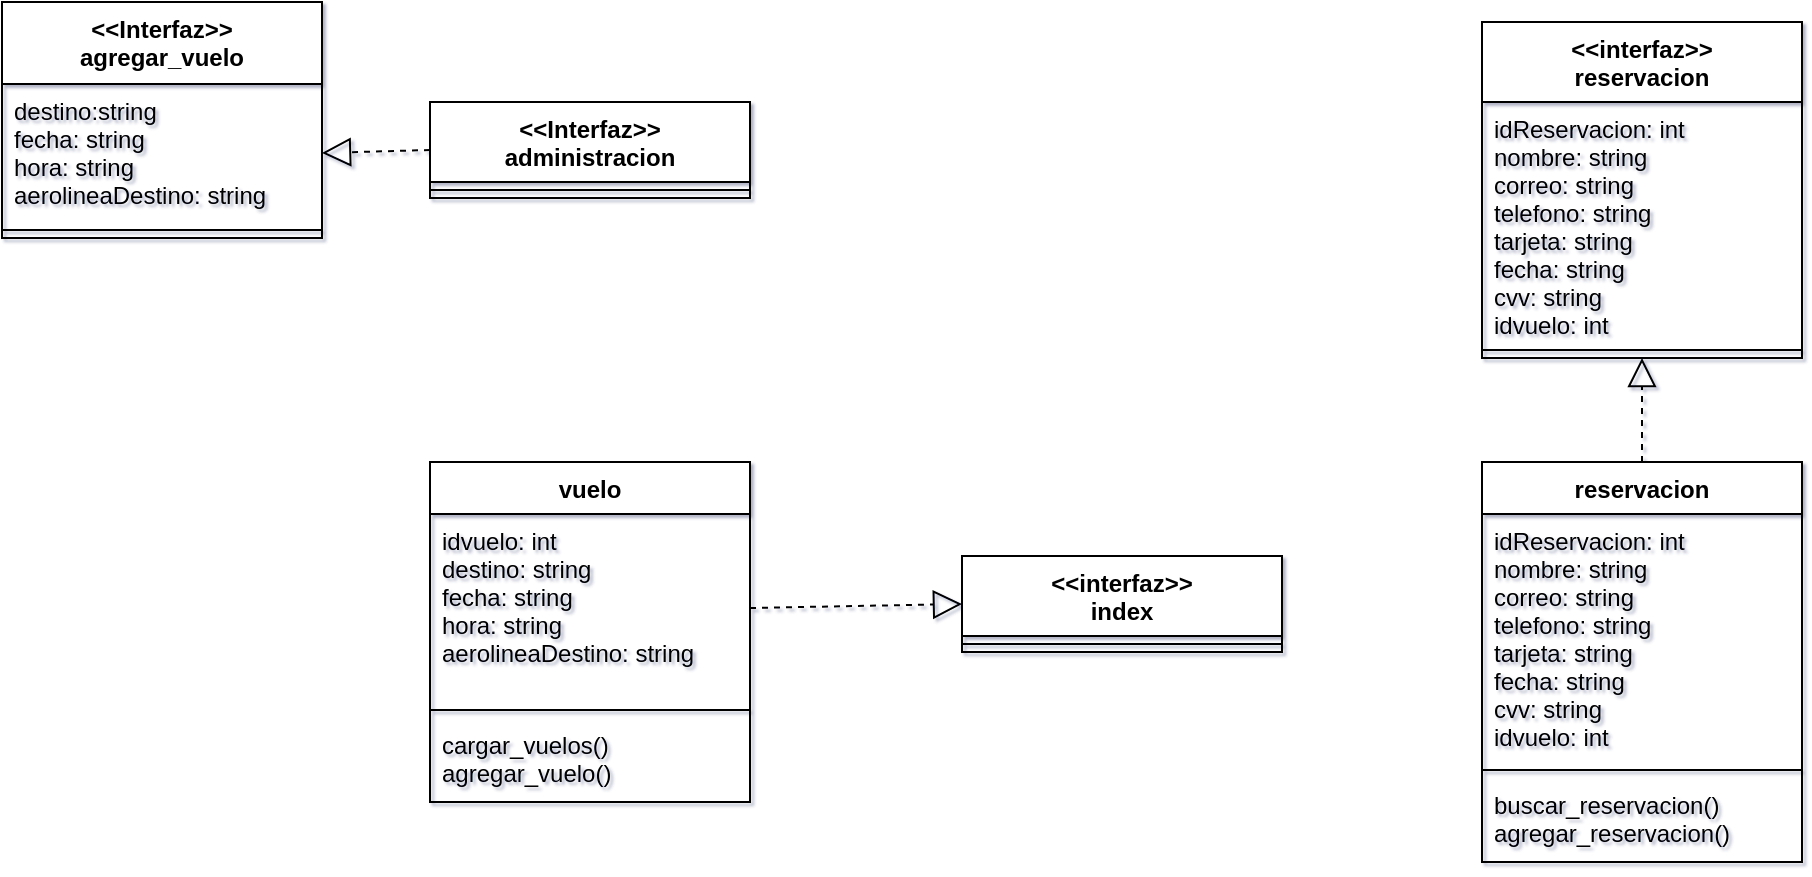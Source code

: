<mxfile version="17.4.6" type="device"><diagram id="C5RBs43oDa-KdzZeNtuy" name="Page-1"><mxGraphModel dx="1422" dy="804" grid="1" gridSize="10" guides="1" tooltips="1" connect="1" arrows="1" fold="1" page="1" pageScale="1" pageWidth="827" pageHeight="1169" math="0" shadow="1"><root><mxCell id="WIyWlLk6GJQsqaUBKTNV-0"/><mxCell id="WIyWlLk6GJQsqaUBKTNV-1" parent="WIyWlLk6GJQsqaUBKTNV-0"/><mxCell id="2_cbUMq87Ml-LNzwtGIp-0" value="vuelo" style="swimlane;fontStyle=1;align=center;verticalAlign=top;childLayout=stackLayout;horizontal=1;startSize=26;horizontalStack=0;resizeParent=1;resizeParentMax=0;resizeLast=0;collapsible=1;marginBottom=0;" vertex="1" parent="WIyWlLk6GJQsqaUBKTNV-1"><mxGeometry x="254" y="490" width="160" height="170" as="geometry"/></mxCell><mxCell id="2_cbUMq87Ml-LNzwtGIp-1" value="idvuelo: int&#10;destino: string&#10;fecha: string&#10;hora: string&#10;aerolineaDestino: string&#10;" style="text;strokeColor=none;fillColor=none;align=left;verticalAlign=top;spacingLeft=4;spacingRight=4;overflow=hidden;rotatable=0;points=[[0,0.5],[1,0.5]];portConstraint=eastwest;" vertex="1" parent="2_cbUMq87Ml-LNzwtGIp-0"><mxGeometry y="26" width="160" height="94" as="geometry"/></mxCell><mxCell id="2_cbUMq87Ml-LNzwtGIp-2" value="" style="line;strokeWidth=1;fillColor=none;align=left;verticalAlign=middle;spacingTop=-1;spacingLeft=3;spacingRight=3;rotatable=0;labelPosition=right;points=[];portConstraint=eastwest;" vertex="1" parent="2_cbUMq87Ml-LNzwtGIp-0"><mxGeometry y="120" width="160" height="8" as="geometry"/></mxCell><mxCell id="2_cbUMq87Ml-LNzwtGIp-3" value="cargar_vuelos()&#10;agregar_vuelo()" style="text;strokeColor=none;fillColor=none;align=left;verticalAlign=top;spacingLeft=4;spacingRight=4;overflow=hidden;rotatable=0;points=[[0,0.5],[1,0.5]];portConstraint=eastwest;" vertex="1" parent="2_cbUMq87Ml-LNzwtGIp-0"><mxGeometry y="128" width="160" height="42" as="geometry"/></mxCell><mxCell id="2_cbUMq87Ml-LNzwtGIp-4" value="&lt;&lt;Interfaz&gt;&gt;&#10;administracion" style="swimlane;fontStyle=1;align=center;verticalAlign=top;childLayout=stackLayout;horizontal=1;startSize=40;horizontalStack=0;resizeParent=1;resizeParentMax=0;resizeLast=0;collapsible=1;marginBottom=0;" vertex="1" parent="WIyWlLk6GJQsqaUBKTNV-1"><mxGeometry x="254" y="310" width="160" height="48" as="geometry"/></mxCell><mxCell id="2_cbUMq87Ml-LNzwtGIp-6" value="" style="line;strokeWidth=1;fillColor=none;align=left;verticalAlign=middle;spacingTop=-1;spacingLeft=3;spacingRight=3;rotatable=0;labelPosition=right;points=[];portConstraint=eastwest;" vertex="1" parent="2_cbUMq87Ml-LNzwtGIp-4"><mxGeometry y="40" width="160" height="8" as="geometry"/></mxCell><mxCell id="2_cbUMq87Ml-LNzwtGIp-10" value="&lt;&lt;Interfaz&gt;&gt;&#10;agregar_vuelo" style="swimlane;fontStyle=1;align=center;verticalAlign=top;childLayout=stackLayout;horizontal=1;startSize=41;horizontalStack=0;resizeParent=1;resizeParentMax=0;resizeLast=0;collapsible=1;marginBottom=0;" vertex="1" parent="WIyWlLk6GJQsqaUBKTNV-1"><mxGeometry x="40" y="260" width="160" height="118" as="geometry"/></mxCell><mxCell id="2_cbUMq87Ml-LNzwtGIp-11" value="destino:string&#10;fecha: string&#10;hora: string&#10;aerolineaDestino: string" style="text;strokeColor=none;fillColor=none;align=left;verticalAlign=top;spacingLeft=4;spacingRight=4;overflow=hidden;rotatable=0;points=[[0,0.5],[1,0.5]];portConstraint=eastwest;" vertex="1" parent="2_cbUMq87Ml-LNzwtGIp-10"><mxGeometry y="41" width="160" height="69" as="geometry"/></mxCell><mxCell id="2_cbUMq87Ml-LNzwtGIp-12" value="" style="line;strokeWidth=1;fillColor=none;align=left;verticalAlign=middle;spacingTop=-1;spacingLeft=3;spacingRight=3;rotatable=0;labelPosition=right;points=[];portConstraint=eastwest;" vertex="1" parent="2_cbUMq87Ml-LNzwtGIp-10"><mxGeometry y="110" width="160" height="8" as="geometry"/></mxCell><mxCell id="2_cbUMq87Ml-LNzwtGIp-15" value="" style="endArrow=block;dashed=1;endFill=0;endSize=12;html=1;rounded=0;exitX=0;exitY=0.5;exitDx=0;exitDy=0;entryX=1;entryY=0.5;entryDx=0;entryDy=0;" edge="1" parent="WIyWlLk6GJQsqaUBKTNV-1" source="2_cbUMq87Ml-LNzwtGIp-4" target="2_cbUMq87Ml-LNzwtGIp-11"><mxGeometry width="160" relative="1" as="geometry"><mxPoint x="330" y="410" as="sourcePoint"/><mxPoint x="490" y="410" as="targetPoint"/></mxGeometry></mxCell><mxCell id="2_cbUMq87Ml-LNzwtGIp-16" value="reservacion" style="swimlane;fontStyle=1;align=center;verticalAlign=top;childLayout=stackLayout;horizontal=1;startSize=26;horizontalStack=0;resizeParent=1;resizeParentMax=0;resizeLast=0;collapsible=1;marginBottom=0;" vertex="1" parent="WIyWlLk6GJQsqaUBKTNV-1"><mxGeometry x="780" y="490" width="160" height="200" as="geometry"/></mxCell><mxCell id="2_cbUMq87Ml-LNzwtGIp-17" value="idReservacion: int&#10;nombre: string&#10;correo: string&#10;telefono: string&#10;tarjeta: string&#10;fecha: string&#10;cvv: string&#10;idvuelo: int" style="text;strokeColor=none;fillColor=none;align=left;verticalAlign=top;spacingLeft=4;spacingRight=4;overflow=hidden;rotatable=0;points=[[0,0.5],[1,0.5]];portConstraint=eastwest;" vertex="1" parent="2_cbUMq87Ml-LNzwtGIp-16"><mxGeometry y="26" width="160" height="124" as="geometry"/></mxCell><mxCell id="2_cbUMq87Ml-LNzwtGIp-18" value="" style="line;strokeWidth=1;fillColor=none;align=left;verticalAlign=middle;spacingTop=-1;spacingLeft=3;spacingRight=3;rotatable=0;labelPosition=right;points=[];portConstraint=eastwest;" vertex="1" parent="2_cbUMq87Ml-LNzwtGIp-16"><mxGeometry y="150" width="160" height="8" as="geometry"/></mxCell><mxCell id="2_cbUMq87Ml-LNzwtGIp-19" value="buscar_reservacion()&#10;agregar_reservacion()" style="text;strokeColor=none;fillColor=none;align=left;verticalAlign=top;spacingLeft=4;spacingRight=4;overflow=hidden;rotatable=0;points=[[0,0.5],[1,0.5]];portConstraint=eastwest;" vertex="1" parent="2_cbUMq87Ml-LNzwtGIp-16"><mxGeometry y="158" width="160" height="42" as="geometry"/></mxCell><mxCell id="2_cbUMq87Ml-LNzwtGIp-22" value="&lt;&lt;interfaz&gt;&gt;&#10;reservacion" style="swimlane;fontStyle=1;align=center;verticalAlign=top;childLayout=stackLayout;horizontal=1;startSize=40;horizontalStack=0;resizeParent=1;resizeParentMax=0;resizeLast=0;collapsible=1;marginBottom=0;" vertex="1" parent="WIyWlLk6GJQsqaUBKTNV-1"><mxGeometry x="780" y="270" width="160" height="168" as="geometry"/></mxCell><mxCell id="2_cbUMq87Ml-LNzwtGIp-23" value="idReservacion: int&#10;nombre: string&#10;correo: string&#10;telefono: string&#10;tarjeta: string&#10;fecha: string&#10;cvv: string&#10;idvuelo: int" style="text;strokeColor=none;fillColor=none;align=left;verticalAlign=top;spacingLeft=4;spacingRight=4;overflow=hidden;rotatable=0;points=[[0,0.5],[1,0.5]];portConstraint=eastwest;" vertex="1" parent="2_cbUMq87Ml-LNzwtGIp-22"><mxGeometry y="40" width="160" height="120" as="geometry"/></mxCell><mxCell id="2_cbUMq87Ml-LNzwtGIp-24" value="" style="line;strokeWidth=1;fillColor=none;align=left;verticalAlign=middle;spacingTop=-1;spacingLeft=3;spacingRight=3;rotatable=0;labelPosition=right;points=[];portConstraint=eastwest;" vertex="1" parent="2_cbUMq87Ml-LNzwtGIp-22"><mxGeometry y="160" width="160" height="8" as="geometry"/></mxCell><mxCell id="2_cbUMq87Ml-LNzwtGIp-26" value="" style="endArrow=block;dashed=1;endFill=0;endSize=12;html=1;rounded=0;exitX=0.5;exitY=0;exitDx=0;exitDy=0;entryX=0.5;entryY=1;entryDx=0;entryDy=0;" edge="1" parent="WIyWlLk6GJQsqaUBKTNV-1" source="2_cbUMq87Ml-LNzwtGIp-16" target="2_cbUMq87Ml-LNzwtGIp-22"><mxGeometry width="160" relative="1" as="geometry"><mxPoint x="330" y="410" as="sourcePoint"/><mxPoint x="860" y="464" as="targetPoint"/></mxGeometry></mxCell><mxCell id="2_cbUMq87Ml-LNzwtGIp-27" value="&lt;&lt;interfaz&gt;&gt;&#10;index" style="swimlane;fontStyle=1;align=center;verticalAlign=top;childLayout=stackLayout;horizontal=1;startSize=40;horizontalStack=0;resizeParent=1;resizeParentMax=0;resizeLast=0;collapsible=1;marginBottom=0;" vertex="1" parent="WIyWlLk6GJQsqaUBKTNV-1"><mxGeometry x="520" y="537" width="160" height="48" as="geometry"/></mxCell><mxCell id="2_cbUMq87Ml-LNzwtGIp-29" value="" style="line;strokeWidth=1;fillColor=none;align=left;verticalAlign=middle;spacingTop=-1;spacingLeft=3;spacingRight=3;rotatable=0;labelPosition=right;points=[];portConstraint=eastwest;" vertex="1" parent="2_cbUMq87Ml-LNzwtGIp-27"><mxGeometry y="40" width="160" height="8" as="geometry"/></mxCell><mxCell id="2_cbUMq87Ml-LNzwtGIp-32" value="" style="endArrow=block;dashed=1;endFill=0;endSize=12;html=1;rounded=0;exitX=1;exitY=0.5;exitDx=0;exitDy=0;entryX=0;entryY=0.5;entryDx=0;entryDy=0;" edge="1" parent="WIyWlLk6GJQsqaUBKTNV-1" source="2_cbUMq87Ml-LNzwtGIp-1" target="2_cbUMq87Ml-LNzwtGIp-27"><mxGeometry width="160" relative="1" as="geometry"><mxPoint x="330" y="410" as="sourcePoint"/><mxPoint x="490" y="410" as="targetPoint"/></mxGeometry></mxCell></root></mxGraphModel></diagram></mxfile>